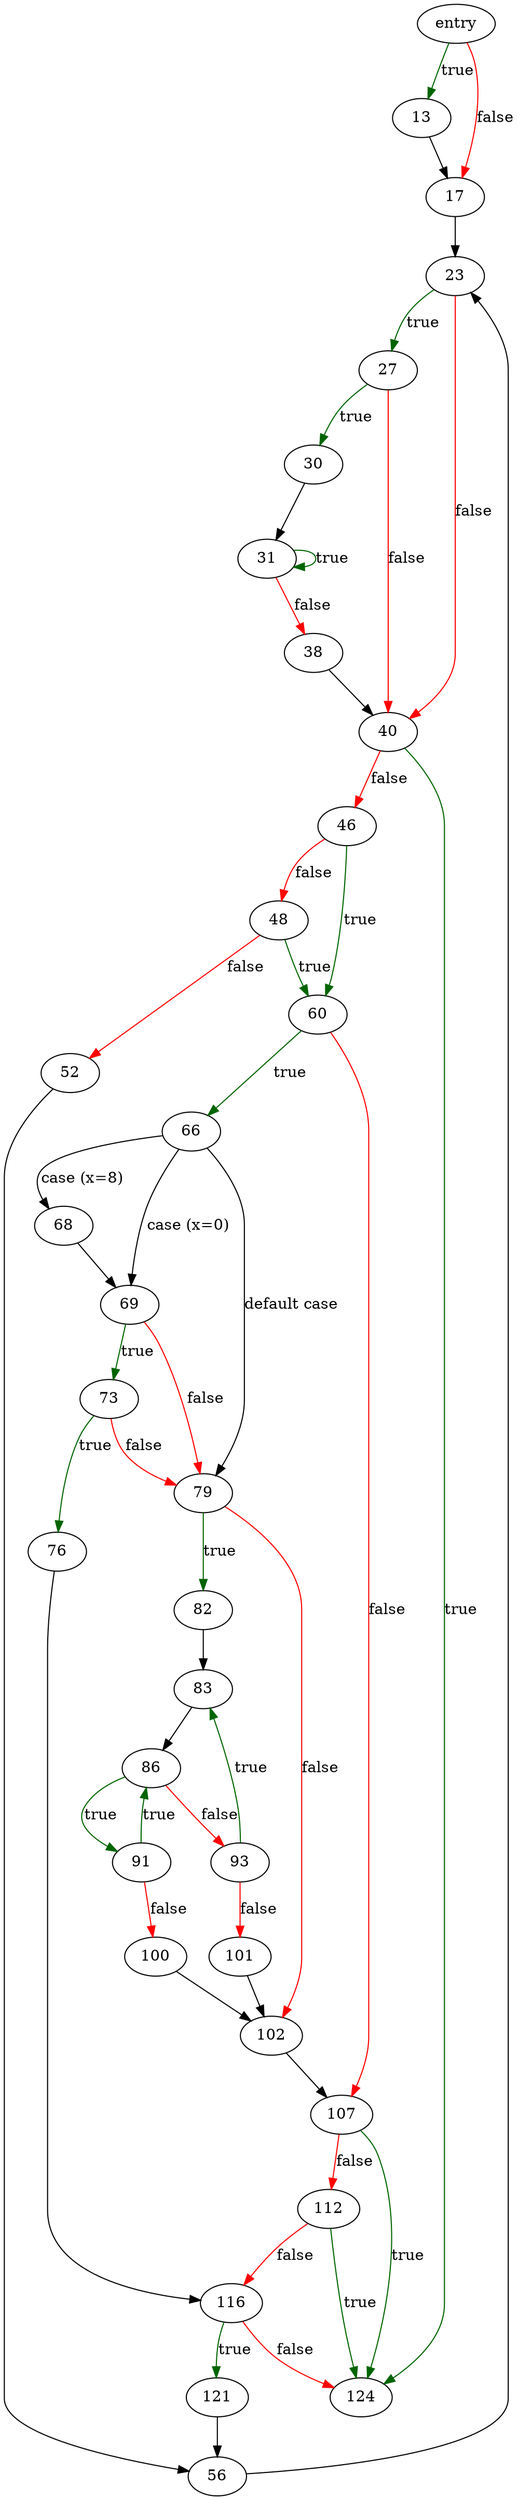digraph "base32_decode_ctx" {
	// Node definitions.
	5 [label=entry];
	13;
	17;
	23;
	27;
	30;
	31;
	38;
	40;
	46;
	48;
	52;
	56;
	60;
	66;
	68;
	69;
	73;
	76;
	79;
	82;
	83;
	86;
	91;
	93;
	100;
	101;
	102;
	107;
	112;
	116;
	121;
	124;

	// Edge definitions.
	5 -> 13 [
		color=darkgreen
		label=true
	];
	5 -> 17 [
		color=red
		label=false
	];
	13 -> 17;
	17 -> 23;
	23 -> 27 [
		color=darkgreen
		label=true
	];
	23 -> 40 [
		color=red
		label=false
	];
	27 -> 30 [
		color=darkgreen
		label=true
	];
	27 -> 40 [
		color=red
		label=false
	];
	30 -> 31;
	31 -> 31 [
		color=darkgreen
		label=true
	];
	31 -> 38 [
		color=red
		label=false
	];
	38 -> 40;
	40 -> 46 [
		color=red
		label=false
	];
	40 -> 124 [
		color=darkgreen
		label=true
	];
	46 -> 48 [
		color=red
		label=false
	];
	46 -> 60 [
		color=darkgreen
		label=true
	];
	48 -> 52 [
		color=red
		label=false
	];
	48 -> 60 [
		color=darkgreen
		label=true
	];
	52 -> 56;
	56 -> 23;
	60 -> 66 [
		color=darkgreen
		label=true
	];
	60 -> 107 [
		color=red
		label=false
	];
	66 -> 68 [label="case (x=8)"];
	66 -> 69 [label="case (x=0)"];
	66 -> 79 [label="default case"];
	68 -> 69;
	69 -> 73 [
		color=darkgreen
		label=true
	];
	69 -> 79 [
		color=red
		label=false
	];
	73 -> 76 [
		color=darkgreen
		label=true
	];
	73 -> 79 [
		color=red
		label=false
	];
	76 -> 116;
	79 -> 82 [
		color=darkgreen
		label=true
	];
	79 -> 102 [
		color=red
		label=false
	];
	82 -> 83;
	83 -> 86;
	86 -> 91 [
		color=darkgreen
		label=true
	];
	86 -> 93 [
		color=red
		label=false
	];
	91 -> 86 [
		color=darkgreen
		label=true
	];
	91 -> 100 [
		color=red
		label=false
	];
	93 -> 83 [
		color=darkgreen
		label=true
	];
	93 -> 101 [
		color=red
		label=false
	];
	100 -> 102;
	101 -> 102;
	102 -> 107;
	107 -> 112 [
		color=red
		label=false
	];
	107 -> 124 [
		color=darkgreen
		label=true
	];
	112 -> 116 [
		color=red
		label=false
	];
	112 -> 124 [
		color=darkgreen
		label=true
	];
	116 -> 121 [
		color=darkgreen
		label=true
	];
	116 -> 124 [
		color=red
		label=false
	];
	121 -> 56;
}